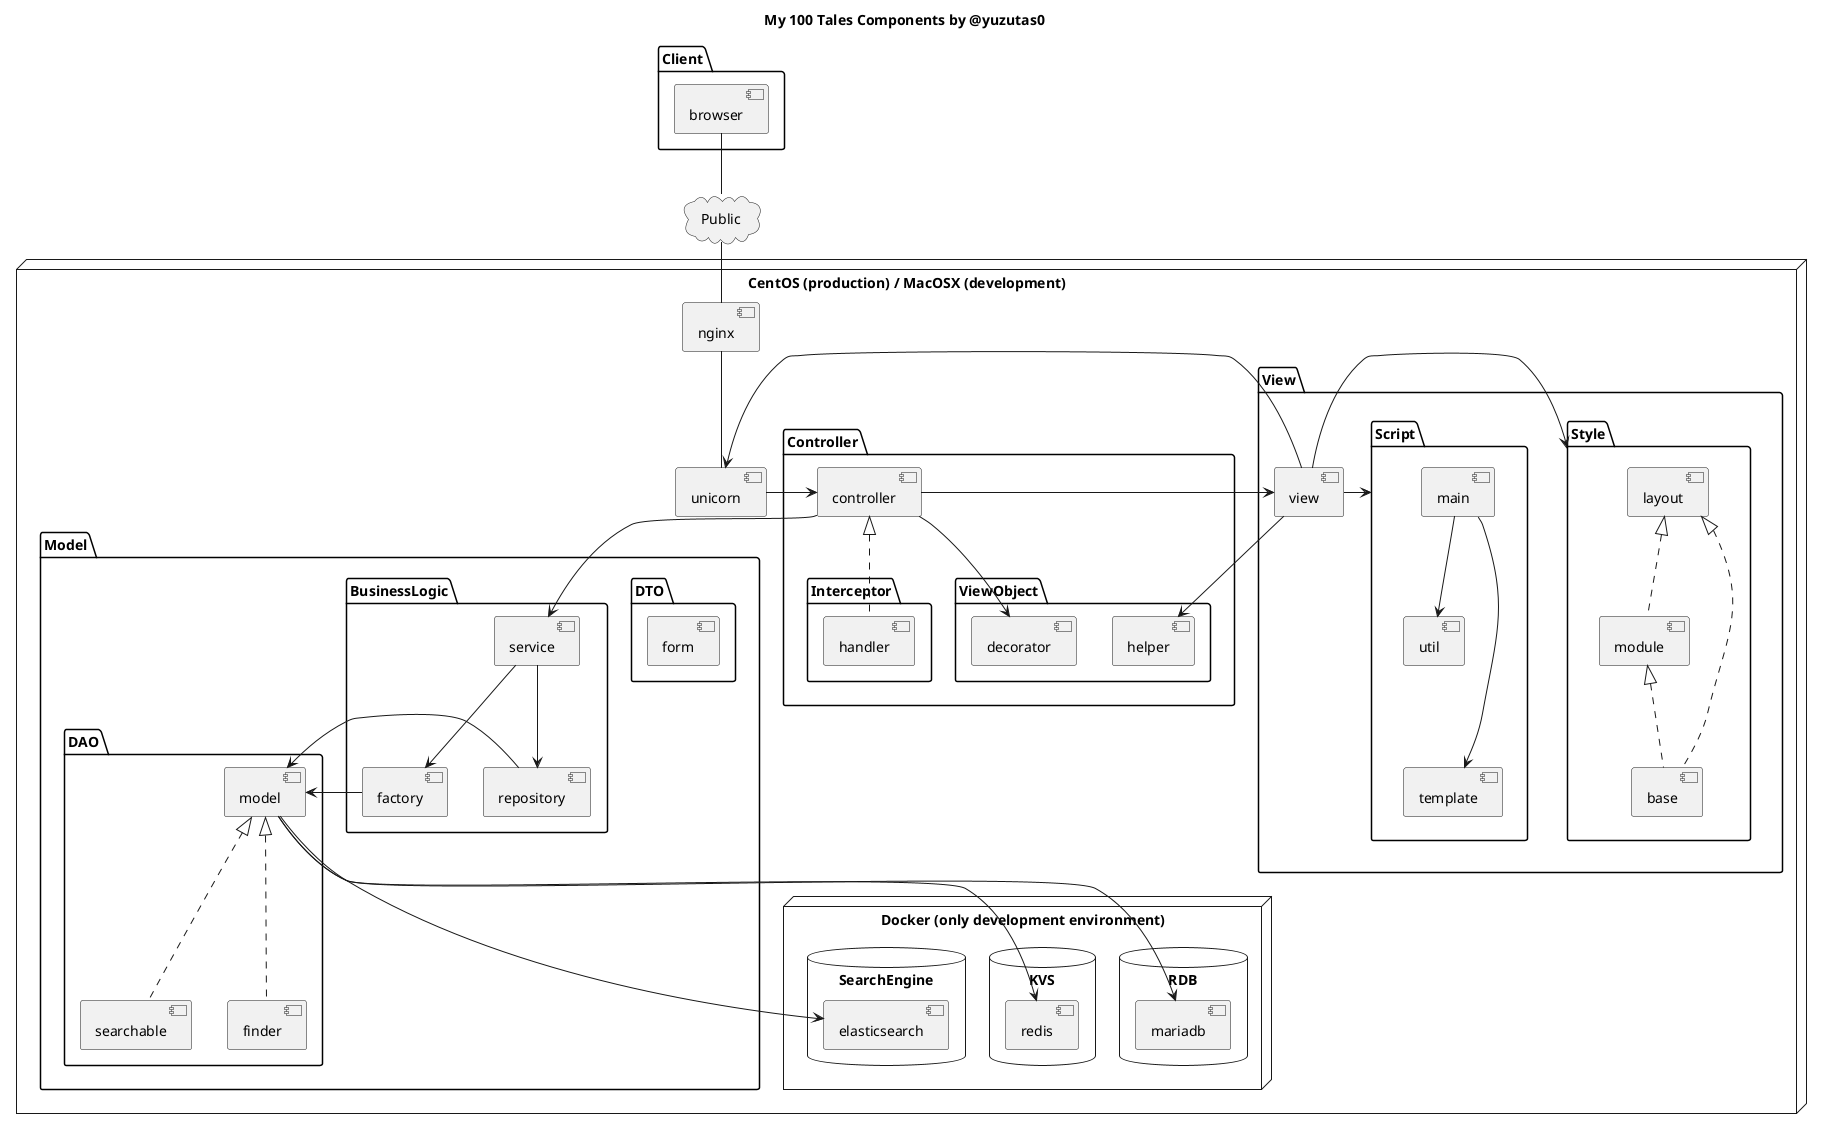 /'
## Setup
1. Install graphviz into MacOSX
$ brew install graphviz

2. Install PlantUML integration for IntelliJ
Preferences -> Plugins -> "PlantUML integration"
'/
@startuml

title My 100 Tales Components by @yuzutas0

package "Client" {
  [browser]
}

cloud Public {
  browser -- Public
}

node "CentOS (production) / MacOSX (development)" {
  Public -- [nginx]
  nginx -- [unicorn]

  package "View" {
    [view] -> unicorn

    package "Style" {
      view -> Style
      [layout] <|.. [module]
      layout <|.. [base]
      module <|.. base
    }

    package "Script" {
      view -> Script
      [main] --> [util]
      main ---> [template]
    }
  }

  package "Controller" {
    unicorn -> [controller]
    controller -> view

    package "Interceptor" {
      controller <|.. [handler]
    }

    package "ViewObject" {
      view --> [helper]
      controller --> [decorator]
    }
  }

  package "Model" {

    package "DTO" {
      [form]
    }

    package "BusinessLogic" {
      controller --> [service]
      service --> [repository]
      service --> [factory]
    }

    package "DAO" {
      [model]
      model <|.. [searchable]
      model <|.. [finder]
      factory -> model
      repository -> model
    }
  }

  node "Docker (only development environment)" {

    database "RDB" {
      model --> [mariadb]
    }

    database "KVS" {
      model --> [redis]
    }

    database "SearchEngine" {
      model --> [elasticsearch]
    }
  }
}

@enduml
